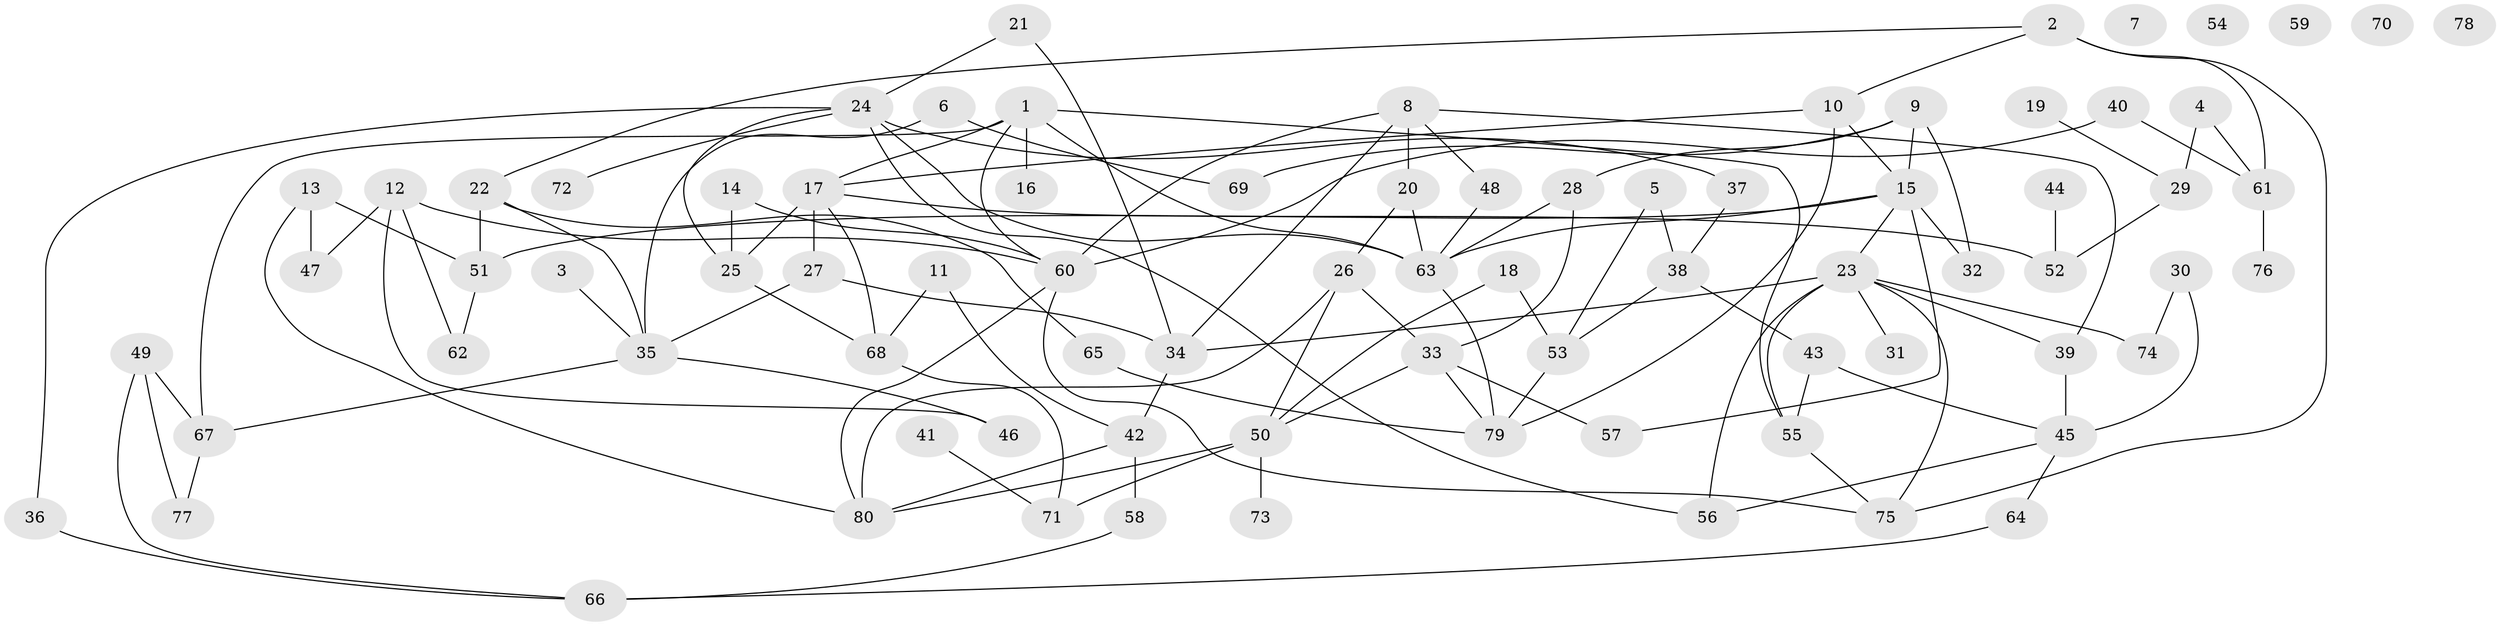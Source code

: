 // coarse degree distribution, {6: 0.05, 18: 0.025, 5: 0.075, 2: 0.275, 0: 0.125, 7: 0.075, 4: 0.125, 3: 0.125, 1: 0.1, 9: 0.025}
// Generated by graph-tools (version 1.1) at 2025/16/03/04/25 18:16:46]
// undirected, 80 vertices, 123 edges
graph export_dot {
graph [start="1"]
  node [color=gray90,style=filled];
  1;
  2;
  3;
  4;
  5;
  6;
  7;
  8;
  9;
  10;
  11;
  12;
  13;
  14;
  15;
  16;
  17;
  18;
  19;
  20;
  21;
  22;
  23;
  24;
  25;
  26;
  27;
  28;
  29;
  30;
  31;
  32;
  33;
  34;
  35;
  36;
  37;
  38;
  39;
  40;
  41;
  42;
  43;
  44;
  45;
  46;
  47;
  48;
  49;
  50;
  51;
  52;
  53;
  54;
  55;
  56;
  57;
  58;
  59;
  60;
  61;
  62;
  63;
  64;
  65;
  66;
  67;
  68;
  69;
  70;
  71;
  72;
  73;
  74;
  75;
  76;
  77;
  78;
  79;
  80;
  1 -- 16;
  1 -- 17;
  1 -- 55;
  1 -- 60;
  1 -- 63;
  1 -- 67;
  2 -- 10;
  2 -- 22;
  2 -- 61;
  2 -- 75;
  3 -- 35;
  4 -- 29;
  4 -- 61;
  5 -- 38;
  5 -- 53;
  6 -- 35;
  6 -- 69;
  8 -- 20;
  8 -- 34;
  8 -- 39;
  8 -- 48;
  8 -- 60;
  9 -- 15;
  9 -- 28;
  9 -- 32;
  9 -- 69;
  10 -- 15;
  10 -- 17;
  10 -- 79;
  11 -- 42;
  11 -- 68;
  12 -- 46;
  12 -- 47;
  12 -- 60;
  12 -- 62;
  13 -- 47;
  13 -- 51;
  13 -- 80;
  14 -- 25;
  14 -- 60;
  15 -- 23;
  15 -- 32;
  15 -- 51;
  15 -- 57;
  15 -- 63;
  17 -- 25;
  17 -- 27;
  17 -- 52;
  17 -- 68;
  18 -- 50;
  18 -- 53;
  19 -- 29;
  20 -- 26;
  20 -- 63;
  21 -- 24;
  21 -- 34;
  22 -- 35;
  22 -- 51;
  22 -- 65;
  23 -- 31;
  23 -- 34;
  23 -- 39;
  23 -- 55;
  23 -- 56;
  23 -- 74;
  23 -- 75;
  24 -- 25;
  24 -- 36;
  24 -- 37;
  24 -- 56;
  24 -- 63;
  24 -- 72;
  25 -- 68;
  26 -- 33;
  26 -- 50;
  26 -- 80;
  27 -- 34;
  27 -- 35;
  28 -- 33;
  28 -- 63;
  29 -- 52;
  30 -- 45;
  30 -- 74;
  33 -- 50;
  33 -- 57;
  33 -- 79;
  34 -- 42;
  35 -- 46;
  35 -- 67;
  36 -- 66;
  37 -- 38;
  38 -- 43;
  38 -- 53;
  39 -- 45;
  40 -- 60;
  40 -- 61;
  41 -- 71;
  42 -- 58;
  42 -- 80;
  43 -- 45;
  43 -- 55;
  44 -- 52;
  45 -- 56;
  45 -- 64;
  48 -- 63;
  49 -- 66;
  49 -- 67;
  49 -- 77;
  50 -- 71;
  50 -- 73;
  50 -- 80;
  51 -- 62;
  53 -- 79;
  55 -- 75;
  58 -- 66;
  60 -- 75;
  60 -- 80;
  61 -- 76;
  63 -- 79;
  64 -- 66;
  65 -- 79;
  67 -- 77;
  68 -- 71;
}
